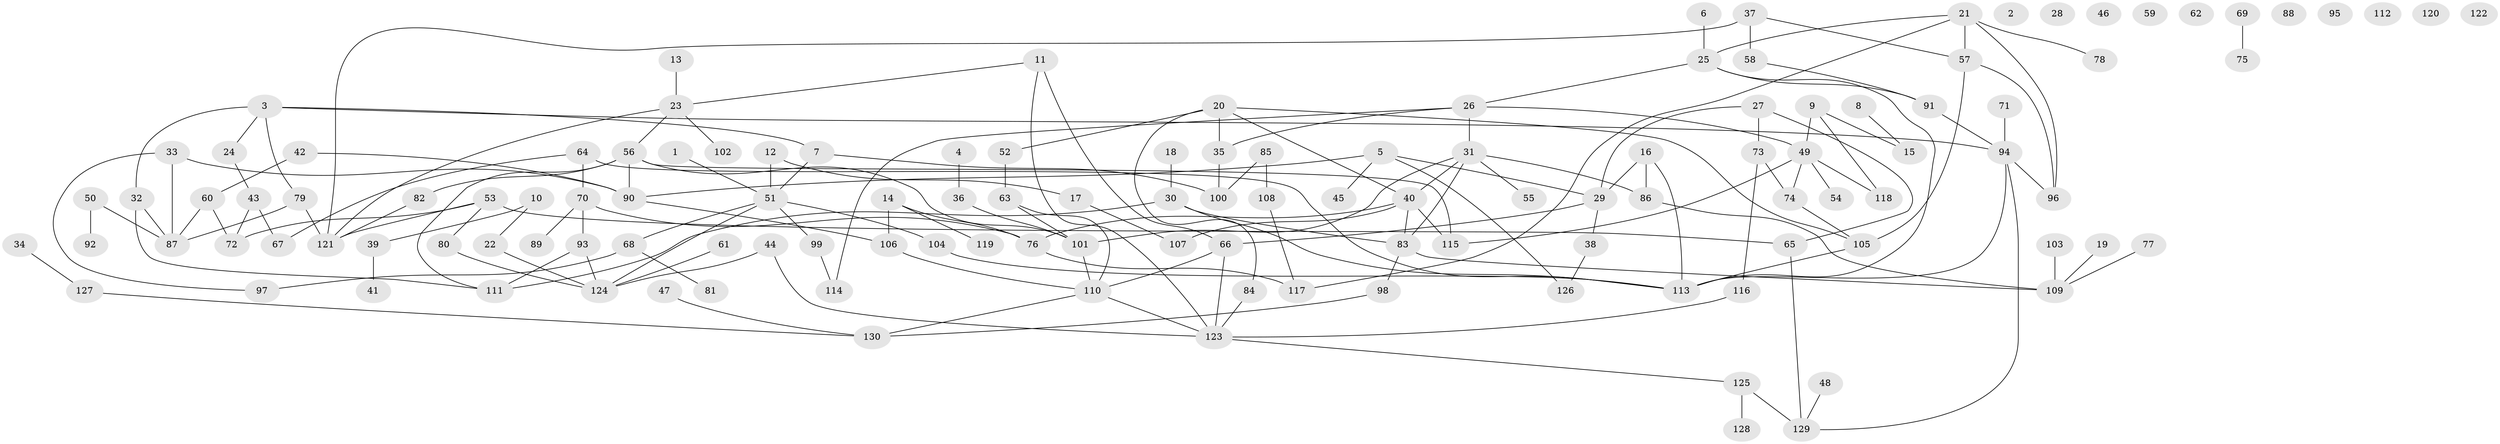 // coarse degree distribution, {6: 0.06666666666666667, 0: 0.1111111111111111, 5: 0.1111111111111111, 1: 0.2111111111111111, 3: 0.15555555555555556, 4: 0.07777777777777778, 2: 0.2, 9: 0.03333333333333333, 7: 0.022222222222222223, 8: 0.011111111111111112}
// Generated by graph-tools (version 1.1) at 2025/41/03/06/25 10:41:24]
// undirected, 130 vertices, 173 edges
graph export_dot {
graph [start="1"]
  node [color=gray90,style=filled];
  1;
  2;
  3;
  4;
  5;
  6;
  7;
  8;
  9;
  10;
  11;
  12;
  13;
  14;
  15;
  16;
  17;
  18;
  19;
  20;
  21;
  22;
  23;
  24;
  25;
  26;
  27;
  28;
  29;
  30;
  31;
  32;
  33;
  34;
  35;
  36;
  37;
  38;
  39;
  40;
  41;
  42;
  43;
  44;
  45;
  46;
  47;
  48;
  49;
  50;
  51;
  52;
  53;
  54;
  55;
  56;
  57;
  58;
  59;
  60;
  61;
  62;
  63;
  64;
  65;
  66;
  67;
  68;
  69;
  70;
  71;
  72;
  73;
  74;
  75;
  76;
  77;
  78;
  79;
  80;
  81;
  82;
  83;
  84;
  85;
  86;
  87;
  88;
  89;
  90;
  91;
  92;
  93;
  94;
  95;
  96;
  97;
  98;
  99;
  100;
  101;
  102;
  103;
  104;
  105;
  106;
  107;
  108;
  109;
  110;
  111;
  112;
  113;
  114;
  115;
  116;
  117;
  118;
  119;
  120;
  121;
  122;
  123;
  124;
  125;
  126;
  127;
  128;
  129;
  130;
  1 -- 51;
  3 -- 7;
  3 -- 24;
  3 -- 32;
  3 -- 79;
  3 -- 94;
  4 -- 36;
  5 -- 29;
  5 -- 45;
  5 -- 90;
  5 -- 126;
  6 -- 25;
  7 -- 51;
  7 -- 100;
  8 -- 15;
  9 -- 15;
  9 -- 49;
  9 -- 118;
  10 -- 22;
  10 -- 39;
  11 -- 23;
  11 -- 66;
  11 -- 123;
  12 -- 17;
  12 -- 51;
  13 -- 23;
  14 -- 76;
  14 -- 106;
  14 -- 119;
  16 -- 29;
  16 -- 86;
  16 -- 113;
  17 -- 107;
  18 -- 30;
  19 -- 109;
  20 -- 35;
  20 -- 40;
  20 -- 52;
  20 -- 84;
  20 -- 105;
  21 -- 25;
  21 -- 57;
  21 -- 78;
  21 -- 96;
  21 -- 117;
  22 -- 124;
  23 -- 56;
  23 -- 102;
  23 -- 121;
  24 -- 43;
  25 -- 26;
  25 -- 91;
  25 -- 113;
  26 -- 31;
  26 -- 35;
  26 -- 49;
  26 -- 114;
  27 -- 29;
  27 -- 65;
  27 -- 73;
  29 -- 38;
  29 -- 66;
  30 -- 83;
  30 -- 111;
  30 -- 113;
  31 -- 40;
  31 -- 55;
  31 -- 83;
  31 -- 86;
  31 -- 101;
  32 -- 87;
  32 -- 111;
  33 -- 87;
  33 -- 90;
  33 -- 97;
  34 -- 127;
  35 -- 100;
  36 -- 101;
  37 -- 57;
  37 -- 58;
  37 -- 121;
  38 -- 126;
  39 -- 41;
  40 -- 76;
  40 -- 83;
  40 -- 107;
  40 -- 115;
  42 -- 60;
  42 -- 90;
  43 -- 67;
  43 -- 72;
  44 -- 123;
  44 -- 124;
  47 -- 130;
  48 -- 129;
  49 -- 54;
  49 -- 74;
  49 -- 115;
  49 -- 118;
  50 -- 87;
  50 -- 92;
  51 -- 68;
  51 -- 99;
  51 -- 104;
  51 -- 124;
  52 -- 63;
  53 -- 65;
  53 -- 72;
  53 -- 80;
  53 -- 121;
  56 -- 82;
  56 -- 90;
  56 -- 101;
  56 -- 111;
  56 -- 115;
  57 -- 96;
  57 -- 105;
  58 -- 91;
  60 -- 72;
  60 -- 87;
  61 -- 124;
  63 -- 101;
  63 -- 110;
  64 -- 67;
  64 -- 70;
  64 -- 113;
  65 -- 129;
  66 -- 110;
  66 -- 123;
  68 -- 81;
  68 -- 97;
  69 -- 75;
  70 -- 76;
  70 -- 89;
  70 -- 93;
  71 -- 94;
  73 -- 74;
  73 -- 116;
  74 -- 105;
  76 -- 117;
  77 -- 109;
  79 -- 87;
  79 -- 121;
  80 -- 124;
  82 -- 121;
  83 -- 98;
  83 -- 109;
  84 -- 123;
  85 -- 100;
  85 -- 108;
  86 -- 109;
  90 -- 106;
  91 -- 94;
  93 -- 111;
  93 -- 124;
  94 -- 96;
  94 -- 113;
  94 -- 129;
  98 -- 130;
  99 -- 114;
  101 -- 110;
  103 -- 109;
  104 -- 113;
  105 -- 113;
  106 -- 110;
  108 -- 117;
  110 -- 123;
  110 -- 130;
  116 -- 123;
  123 -- 125;
  125 -- 128;
  125 -- 129;
  127 -- 130;
}
